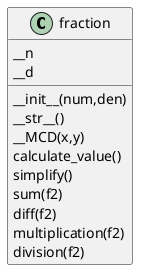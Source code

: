 @startuml fraction
class fraction{
    __n
    __d
    
    __init__(num,den)
    __str__()
    __MCD(x,y)
    calculate_value()
    simplify()
    sum(f2)
    diff(f2)
    multiplication(f2)
    division(f2)

}
@enduml